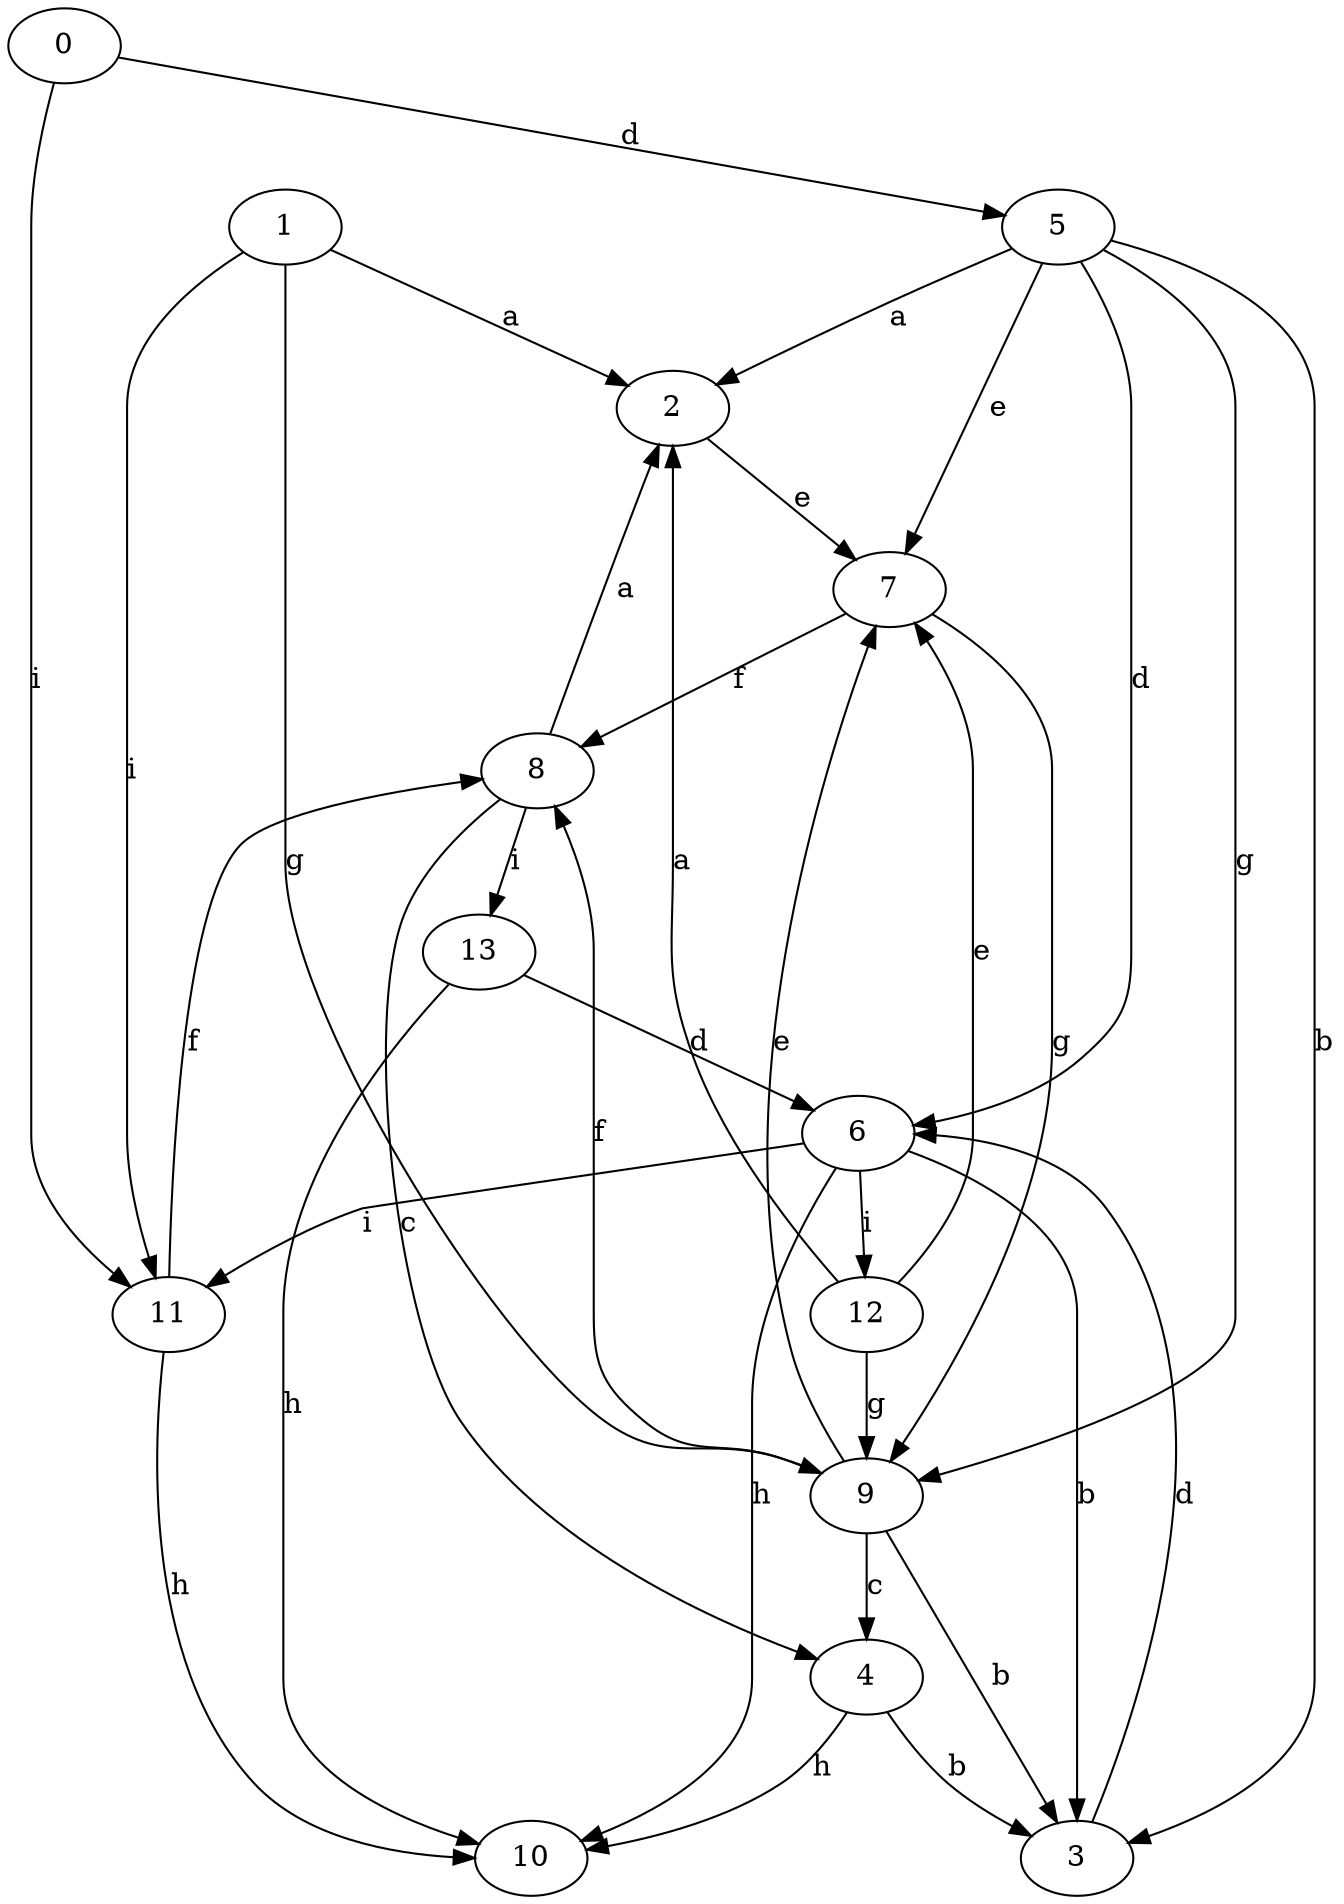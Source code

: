 strict digraph  {
1;
2;
3;
4;
5;
6;
7;
8;
9;
0;
10;
11;
12;
13;
1 -> 2  [label=a];
1 -> 9  [label=g];
1 -> 11  [label=i];
2 -> 7  [label=e];
3 -> 6  [label=d];
4 -> 3  [label=b];
4 -> 10  [label=h];
5 -> 2  [label=a];
5 -> 3  [label=b];
5 -> 6  [label=d];
5 -> 7  [label=e];
5 -> 9  [label=g];
6 -> 3  [label=b];
6 -> 10  [label=h];
6 -> 11  [label=i];
6 -> 12  [label=i];
7 -> 8  [label=f];
7 -> 9  [label=g];
8 -> 2  [label=a];
8 -> 4  [label=c];
8 -> 13  [label=i];
9 -> 3  [label=b];
9 -> 4  [label=c];
9 -> 7  [label=e];
9 -> 8  [label=f];
0 -> 5  [label=d];
0 -> 11  [label=i];
11 -> 8  [label=f];
11 -> 10  [label=h];
12 -> 2  [label=a];
12 -> 7  [label=e];
12 -> 9  [label=g];
13 -> 6  [label=d];
13 -> 10  [label=h];
}
